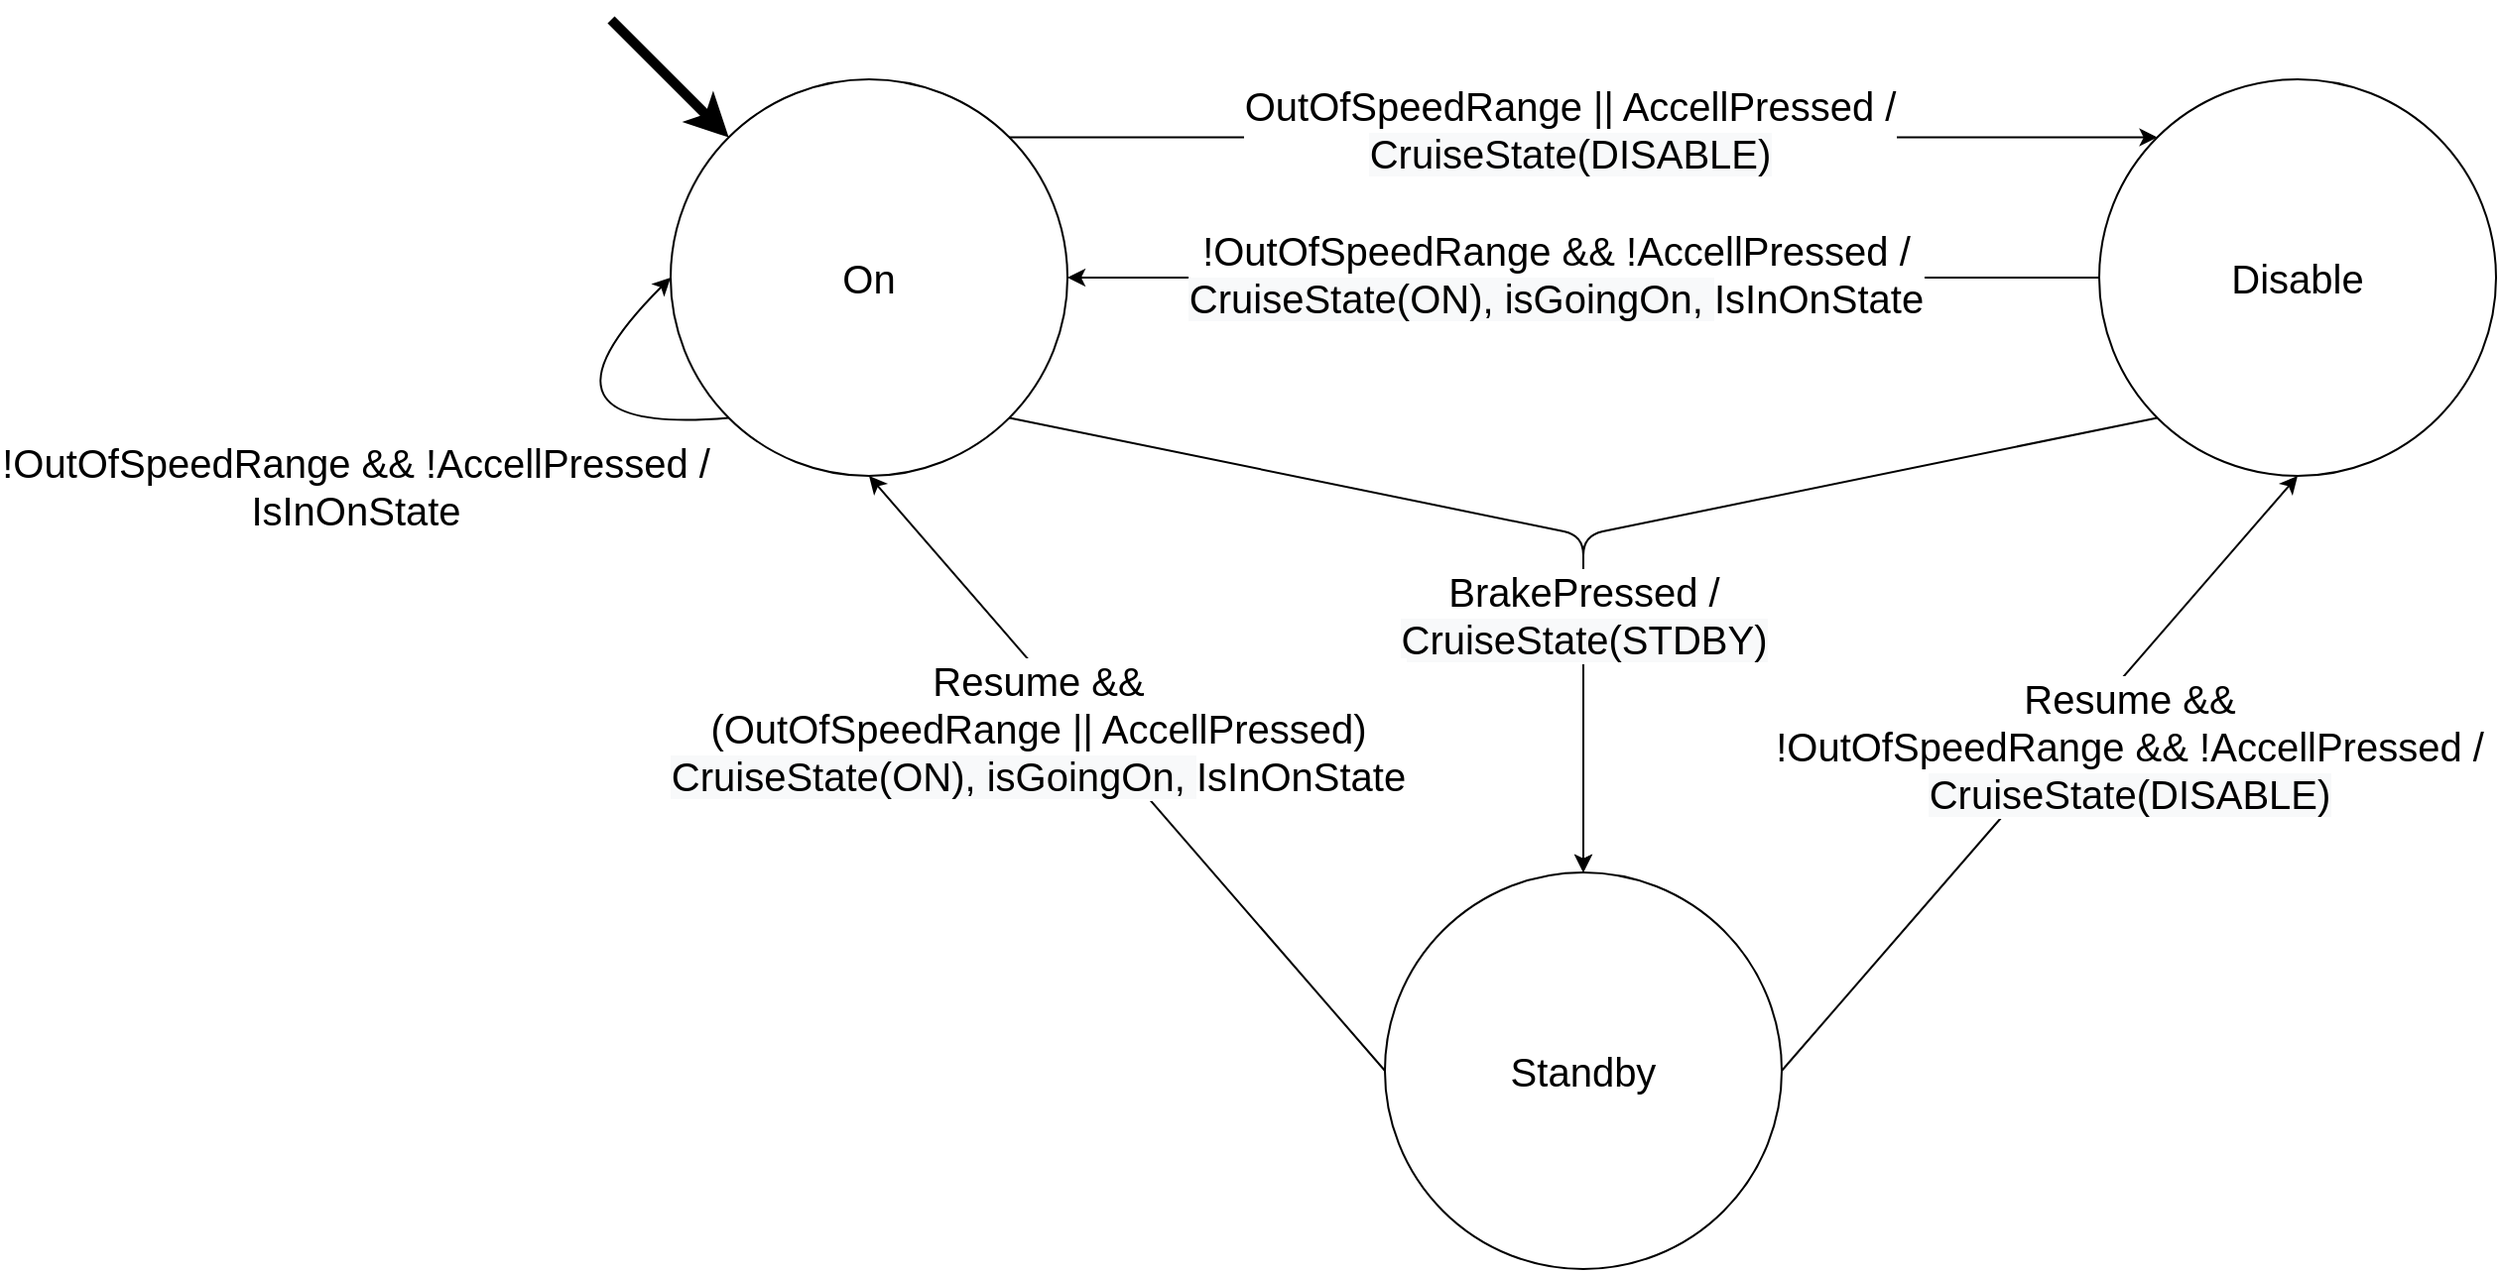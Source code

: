 <mxfile version="13.0.3" type="device"><diagram id="91iw0ECNk9jlzgcijXhq" name="Page-1"><mxGraphModel dx="2383" dy="966" grid="1" gridSize="10" guides="1" tooltips="1" connect="1" arrows="1" fold="1" page="1" pageScale="1" pageWidth="827" pageHeight="1169" math="0" shadow="0"><root><mxCell id="0"/><mxCell id="1" parent="0"/><mxCell id="_3ygYX7c-W5mQfx8QC9Y-1" value="&lt;font style=&quot;font-size: 20px&quot;&gt;On&lt;/font&gt;" style="ellipse;whiteSpace=wrap;html=1;aspect=fixed;" parent="1" vertex="1"><mxGeometry x="40" y="240" width="200" height="200" as="geometry"/></mxCell><mxCell id="_3ygYX7c-W5mQfx8QC9Y-2" value="&lt;font style=&quot;font-size: 20px&quot;&gt;Disable&lt;br&gt;&lt;/font&gt;" style="ellipse;whiteSpace=wrap;html=1;aspect=fixed;" parent="1" vertex="1"><mxGeometry x="760" y="240" width="200" height="200" as="geometry"/></mxCell><mxCell id="_3ygYX7c-W5mQfx8QC9Y-3" value="&lt;font style=&quot;font-size: 20px&quot;&gt;Standby&lt;/font&gt;" style="ellipse;whiteSpace=wrap;html=1;aspect=fixed;" parent="1" vertex="1"><mxGeometry x="400" y="640" width="200" height="200" as="geometry"/></mxCell><mxCell id="_3ygYX7c-W5mQfx8QC9Y-9" value="" style="endArrow=classic;html=1;exitX=1;exitY=0;exitDx=0;exitDy=0;entryX=0;entryY=0;entryDx=0;entryDy=0;" parent="1" source="_3ygYX7c-W5mQfx8QC9Y-1" target="_3ygYX7c-W5mQfx8QC9Y-2" edge="1"><mxGeometry width="50" height="50" relative="1" as="geometry"><mxPoint x="240" y="620" as="sourcePoint"/><mxPoint x="290" y="570" as="targetPoint"/></mxGeometry></mxCell><mxCell id="_3ygYX7c-W5mQfx8QC9Y-10" value="&lt;font style=&quot;font-size: 20px&quot;&gt;OutOfSpeedRange || AccellPressed /&lt;br&gt;&lt;span style=&quot;background-color: rgb(248 , 249 , 250)&quot;&gt;CruiseState(DISABLE)&lt;/span&gt;&lt;br&gt;&lt;/font&gt;" style="edgeLabel;html=1;align=center;verticalAlign=middle;resizable=0;points=[];" parent="_3ygYX7c-W5mQfx8QC9Y-9" vertex="1" connectable="0"><mxGeometry x="-0.105" y="5" relative="1" as="geometry"><mxPoint x="22.62" as="offset"/></mxGeometry></mxCell><mxCell id="_3ygYX7c-W5mQfx8QC9Y-11" value="" style="endArrow=classic;html=1;entryX=1;entryY=0.5;entryDx=0;entryDy=0;exitX=0;exitY=0.5;exitDx=0;exitDy=0;" parent="1" source="_3ygYX7c-W5mQfx8QC9Y-2" target="_3ygYX7c-W5mQfx8QC9Y-1" edge="1"><mxGeometry width="50" height="50" relative="1" as="geometry"><mxPoint x="240" y="620" as="sourcePoint"/><mxPoint x="290" y="570" as="targetPoint"/></mxGeometry></mxCell><mxCell id="_3ygYX7c-W5mQfx8QC9Y-12" value="&lt;font style=&quot;font-size: 20px&quot;&gt;&lt;font style=&quot;font-size: 20px&quot;&gt;!OutOfSpeedRange&amp;nbsp;&amp;amp;&amp;amp; !AccellPressed /&lt;br&gt;&lt;/font&gt;&lt;span style=&quot;background-color: rgb(248 , 249 , 250)&quot;&gt;CruiseState(ON), isGoingOn,&amp;nbsp;&lt;/span&gt;IsInOnState&lt;br&gt;&lt;/font&gt;" style="edgeLabel;html=1;align=center;verticalAlign=middle;resizable=0;points=[];fontSize=20;" parent="_3ygYX7c-W5mQfx8QC9Y-11" vertex="1" connectable="0"><mxGeometry x="0.28" y="-2" relative="1" as="geometry"><mxPoint x="59.04" as="offset"/></mxGeometry></mxCell><mxCell id="_3ygYX7c-W5mQfx8QC9Y-13" value="" style="endArrow=classic;html=1;exitX=0;exitY=1;exitDx=0;exitDy=0;entryX=0.5;entryY=0;entryDx=0;entryDy=0;" parent="1" source="_3ygYX7c-W5mQfx8QC9Y-2" target="_3ygYX7c-W5mQfx8QC9Y-3" edge="1"><mxGeometry width="50" height="50" relative="1" as="geometry"><mxPoint x="240" y="620" as="sourcePoint"/><mxPoint x="290" y="570" as="targetPoint"/><Array as="points"><mxPoint x="500" y="470"/></Array></mxGeometry></mxCell><mxCell id="_3ygYX7c-W5mQfx8QC9Y-15" value="" style="endArrow=classic;html=1;exitX=1;exitY=1;exitDx=0;exitDy=0;entryX=0.5;entryY=0;entryDx=0;entryDy=0;" parent="1" source="_3ygYX7c-W5mQfx8QC9Y-1" target="_3ygYX7c-W5mQfx8QC9Y-3" edge="1"><mxGeometry width="50" height="50" relative="1" as="geometry"><mxPoint x="240" y="620" as="sourcePoint"/><mxPoint x="290" y="570" as="targetPoint"/><Array as="points"><mxPoint x="500" y="470"/></Array></mxGeometry></mxCell><mxCell id="ZWf76EJ3TIqIBmFpvfAN-1" value="&lt;span style=&quot;font-size: 20px&quot;&gt;BrakePressed /&lt;/span&gt;&lt;br style=&quot;font-size: 20px&quot;&gt;&lt;span style=&quot;font-size: 20px ; background-color: rgb(248 , 249 , 250)&quot;&gt;CruiseState(STDBY)&lt;/span&gt;" style="edgeLabel;html=1;align=center;verticalAlign=middle;resizable=0;points=[];" parent="_3ygYX7c-W5mQfx8QC9Y-15" vertex="1" connectable="0"><mxGeometry x="0.702" y="3" relative="1" as="geometry"><mxPoint x="-3" y="-61.36" as="offset"/></mxGeometry></mxCell><mxCell id="_3ygYX7c-W5mQfx8QC9Y-18" value="" style="endArrow=classic;html=1;exitX=0;exitY=0.5;exitDx=0;exitDy=0;entryX=0.5;entryY=1;entryDx=0;entryDy=0;" parent="1" source="_3ygYX7c-W5mQfx8QC9Y-3" target="_3ygYX7c-W5mQfx8QC9Y-1" edge="1"><mxGeometry width="50" height="50" relative="1" as="geometry"><mxPoint x="240" y="620" as="sourcePoint"/><mxPoint x="290" y="570" as="targetPoint"/></mxGeometry></mxCell><mxCell id="_3ygYX7c-W5mQfx8QC9Y-19" value="&lt;font style=&quot;font-size: 20px&quot;&gt;Resume &amp;amp;&amp;amp;&lt;br&gt;(OutOfSpeedRange&amp;nbsp;|| AccellPressed)&lt;br&gt;&lt;span style=&quot;background-color: rgb(248 , 249 , 250)&quot;&gt;CruiseState(ON), isGoingOn,&amp;nbsp;&lt;/span&gt;IsInOnState&lt;br&gt;&lt;/font&gt;" style="edgeLabel;html=1;align=center;verticalAlign=middle;resizable=0;points=[];" parent="_3ygYX7c-W5mQfx8QC9Y-18" vertex="1" connectable="0"><mxGeometry x="0.146" y="-2" relative="1" as="geometry"><mxPoint x="-28.24" as="offset"/></mxGeometry></mxCell><mxCell id="_3ygYX7c-W5mQfx8QC9Y-20" value="" style="endArrow=classic;html=1;entryX=0.5;entryY=1;entryDx=0;entryDy=0;exitX=1;exitY=0.5;exitDx=0;exitDy=0;" parent="1" source="_3ygYX7c-W5mQfx8QC9Y-3" target="_3ygYX7c-W5mQfx8QC9Y-2" edge="1"><mxGeometry width="50" height="50" relative="1" as="geometry"><mxPoint x="170" y="600" as="sourcePoint"/><mxPoint x="220" y="550" as="targetPoint"/></mxGeometry></mxCell><mxCell id="_3ygYX7c-W5mQfx8QC9Y-22" value="&lt;font style=&quot;font-size: 20px&quot;&gt;Resume &amp;amp;&amp;amp;&lt;br&gt;!OutOfSpeedRange&amp;nbsp;&amp;amp;&amp;amp; !AccellPressed /&lt;br&gt;&lt;span style=&quot;background-color: rgb(248 , 249 , 250)&quot;&gt;CruiseState(DISABLE)&lt;/span&gt;&lt;br&gt;&lt;/font&gt;" style="edgeLabel;html=1;align=center;verticalAlign=middle;resizable=0;points=[];" parent="_3ygYX7c-W5mQfx8QC9Y-20" vertex="1" connectable="0"><mxGeometry x="0.118" y="-6" relative="1" as="geometry"><mxPoint x="24.51" as="offset"/></mxGeometry></mxCell><mxCell id="_3ygYX7c-W5mQfx8QC9Y-23" value="" style="endArrow=classic;html=1;entryX=0;entryY=0;entryDx=0;entryDy=0;strokeWidth=5;" parent="1" target="_3ygYX7c-W5mQfx8QC9Y-1" edge="1"><mxGeometry width="50" height="50" relative="1" as="geometry"><mxPoint x="10" y="210" as="sourcePoint"/><mxPoint x="320" y="450" as="targetPoint"/></mxGeometry></mxCell><mxCell id="eqVNMfnow2vTFSMa0V6X-1" value="" style="curved=1;endArrow=classic;html=1;exitX=0;exitY=1;exitDx=0;exitDy=0;entryX=0;entryY=0.5;entryDx=0;entryDy=0;" edge="1" parent="1" source="_3ygYX7c-W5mQfx8QC9Y-1" target="_3ygYX7c-W5mQfx8QC9Y-1"><mxGeometry width="50" height="50" relative="1" as="geometry"><mxPoint x="240" y="410" as="sourcePoint"/><mxPoint x="290" y="360" as="targetPoint"/><Array as="points"><mxPoint x="-40" y="420"/></Array></mxGeometry></mxCell><mxCell id="eqVNMfnow2vTFSMa0V6X-2" value="&lt;span style=&quot;font-size: 20px&quot;&gt;!OutOfSpeedRange&amp;nbsp;&amp;amp;&amp;amp; !AccellPressed /&lt;br&gt;IsInOnState&lt;/span&gt;" style="edgeLabel;html=1;align=center;verticalAlign=middle;resizable=0;points=[];" vertex="1" connectable="0" parent="eqVNMfnow2vTFSMa0V6X-1"><mxGeometry x="-0.455" y="-22" relative="1" as="geometry"><mxPoint x="-126.47" y="50.56" as="offset"/></mxGeometry></mxCell></root></mxGraphModel></diagram></mxfile>